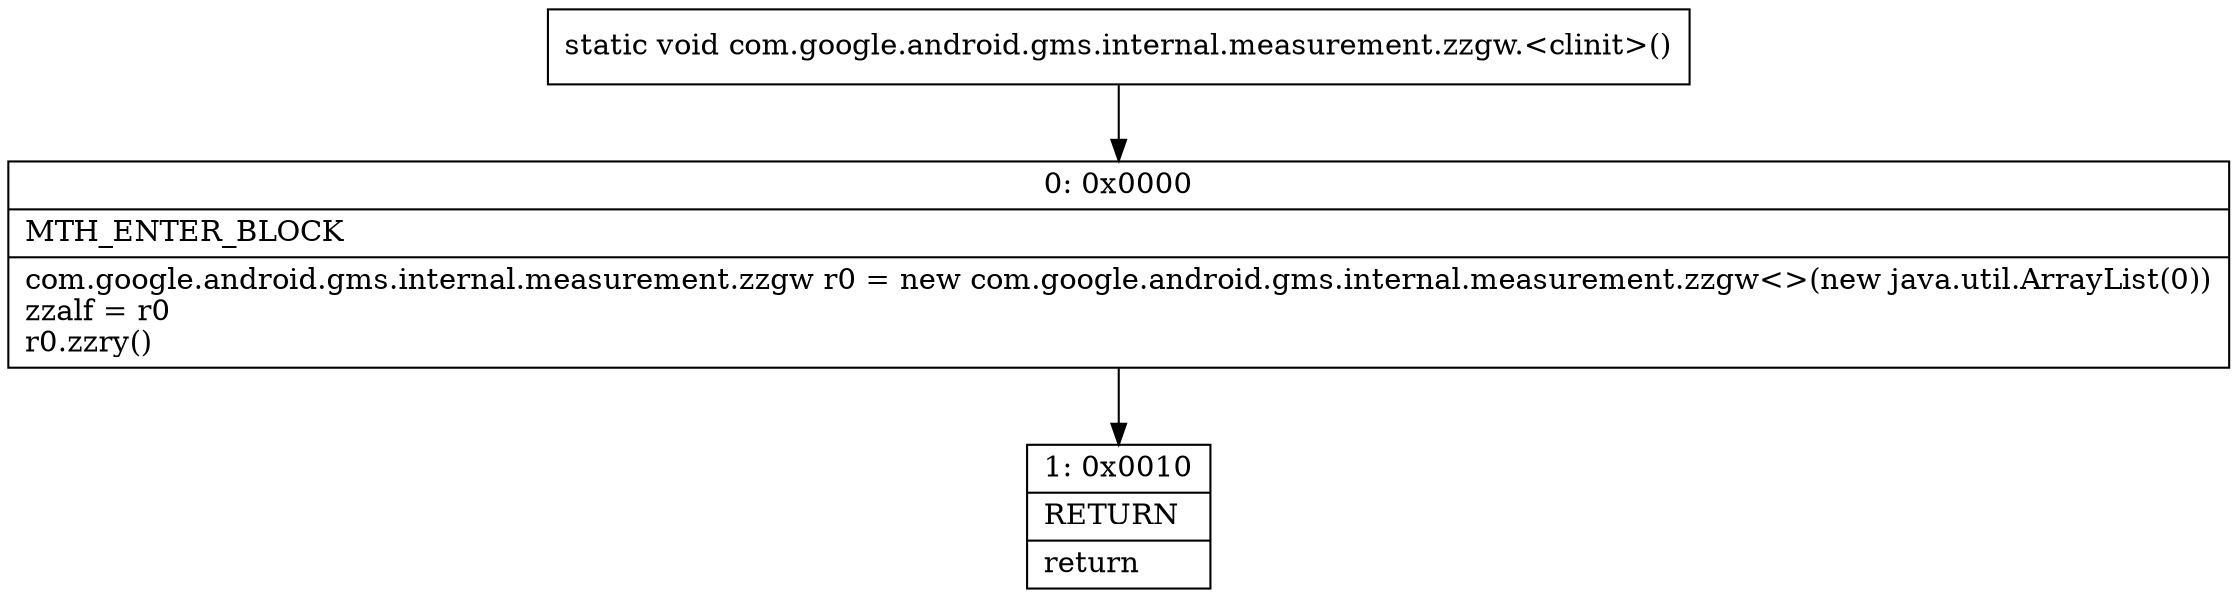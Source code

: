 digraph "CFG forcom.google.android.gms.internal.measurement.zzgw.\<clinit\>()V" {
Node_0 [shape=record,label="{0\:\ 0x0000|MTH_ENTER_BLOCK\l|com.google.android.gms.internal.measurement.zzgw r0 = new com.google.android.gms.internal.measurement.zzgw\<\>(new java.util.ArrayList(0))\lzzalf = r0\lr0.zzry()\l}"];
Node_1 [shape=record,label="{1\:\ 0x0010|RETURN\l|return\l}"];
MethodNode[shape=record,label="{static void com.google.android.gms.internal.measurement.zzgw.\<clinit\>() }"];
MethodNode -> Node_0;
Node_0 -> Node_1;
}

